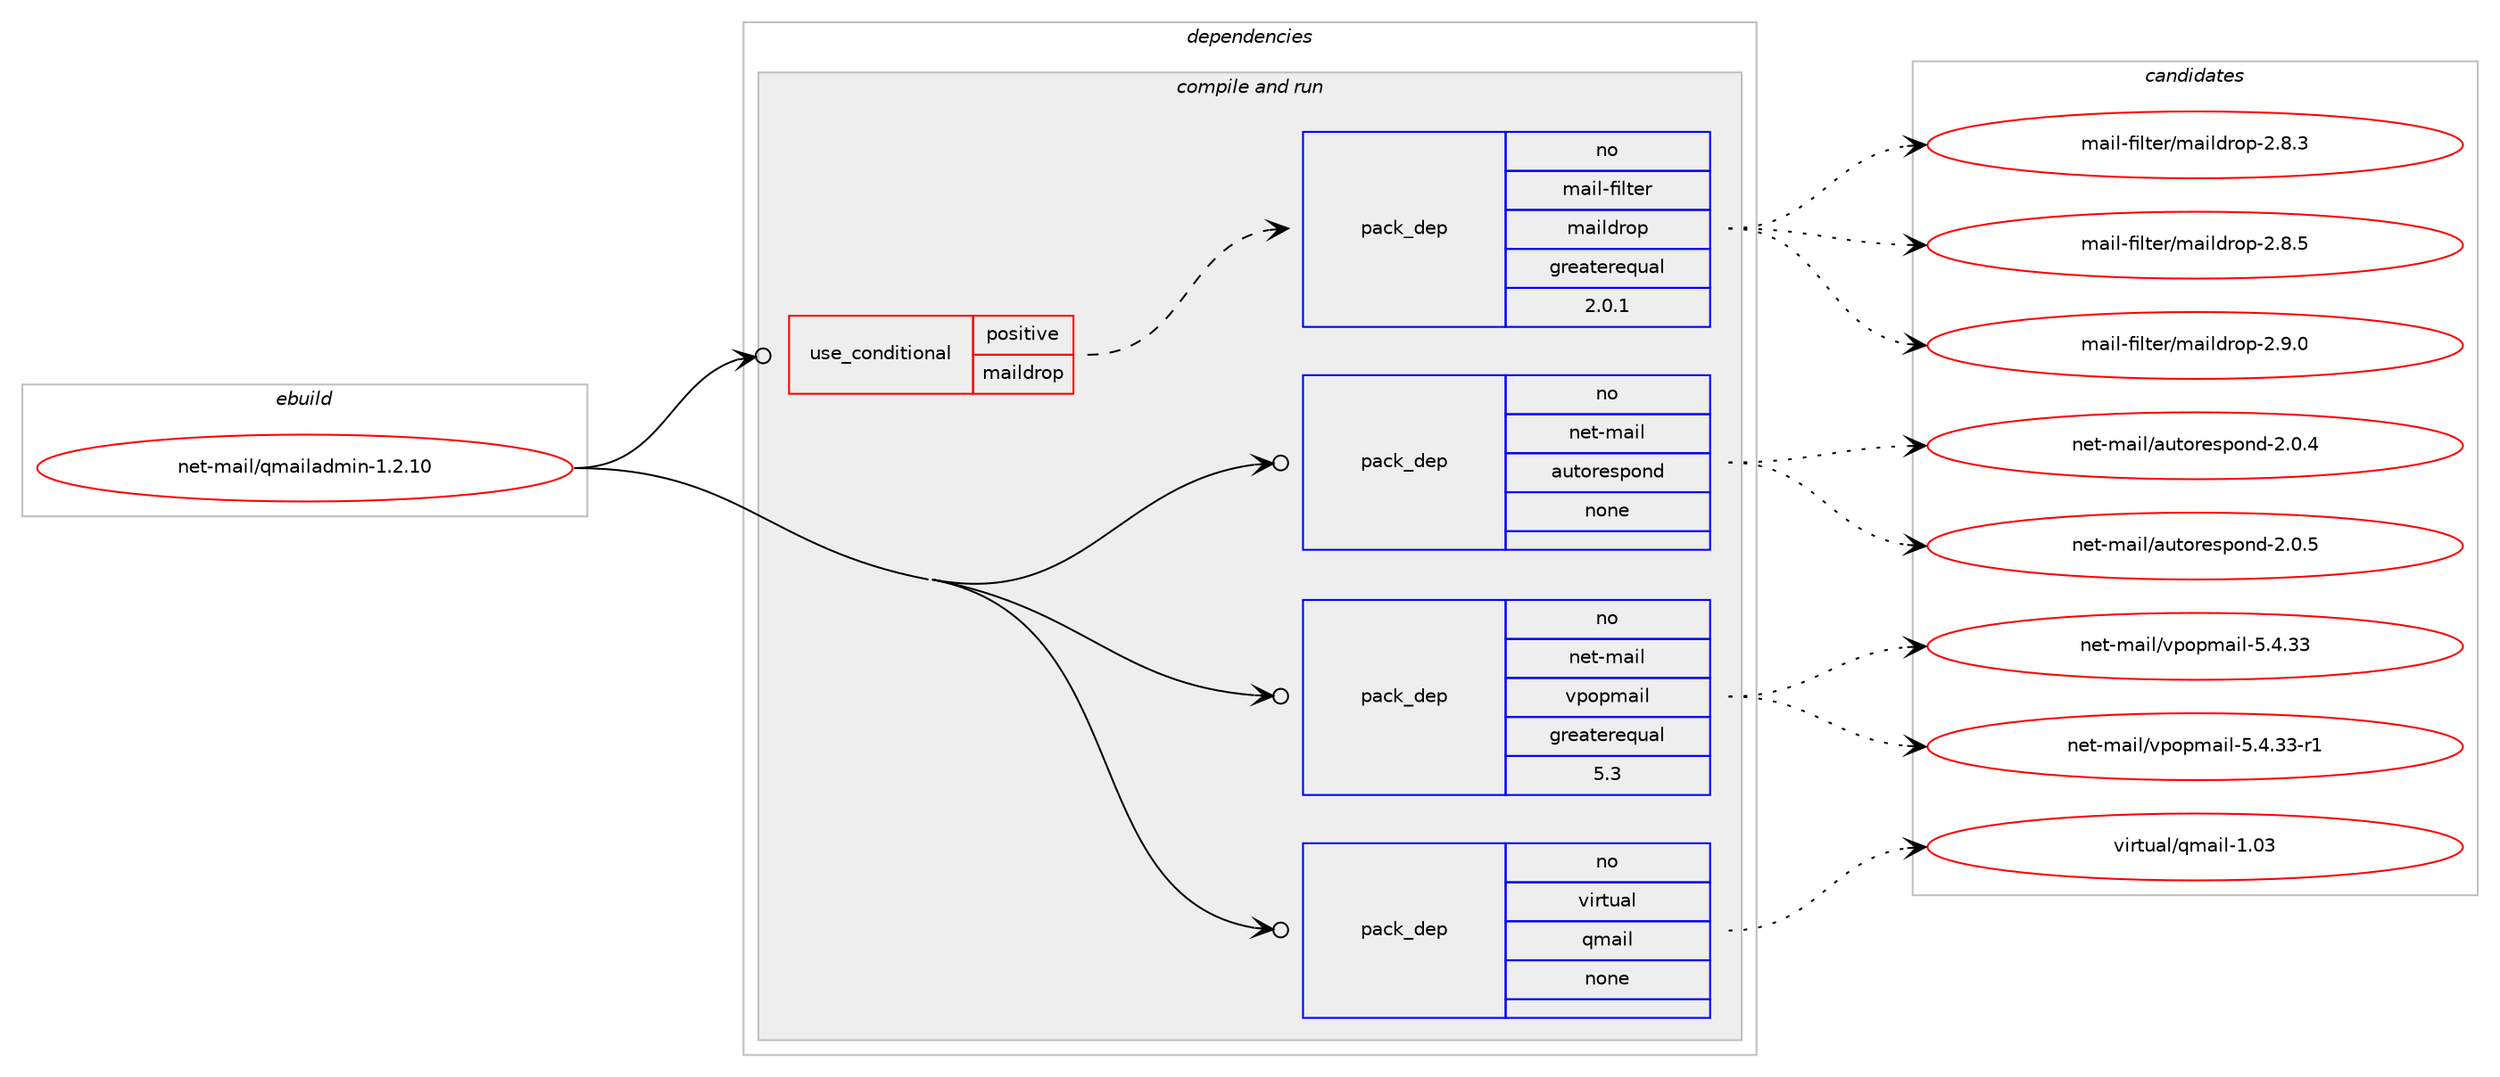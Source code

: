 digraph prolog {

# *************
# Graph options
# *************

newrank=true;
concentrate=true;
compound=true;
graph [rankdir=LR,fontname=Helvetica,fontsize=10,ranksep=1.5];#, ranksep=2.5, nodesep=0.2];
edge  [arrowhead=vee];
node  [fontname=Helvetica,fontsize=10];

# **********
# The ebuild
# **********

subgraph cluster_leftcol {
color=gray;
rank=same;
label=<<i>ebuild</i>>;
id [label="net-mail/qmailadmin-1.2.10", color=red, width=4, href="../net-mail/qmailadmin-1.2.10.svg"];
}

# ****************
# The dependencies
# ****************

subgraph cluster_midcol {
color=gray;
label=<<i>dependencies</i>>;
subgraph cluster_compile {
fillcolor="#eeeeee";
style=filled;
label=<<i>compile</i>>;
}
subgraph cluster_compileandrun {
fillcolor="#eeeeee";
style=filled;
label=<<i>compile and run</i>>;
subgraph cond104595 {
dependency422426 [label=<<TABLE BORDER="0" CELLBORDER="1" CELLSPACING="0" CELLPADDING="4"><TR><TD ROWSPAN="3" CELLPADDING="10">use_conditional</TD></TR><TR><TD>positive</TD></TR><TR><TD>maildrop</TD></TR></TABLE>>, shape=none, color=red];
subgraph pack310709 {
dependency422427 [label=<<TABLE BORDER="0" CELLBORDER="1" CELLSPACING="0" CELLPADDING="4" WIDTH="220"><TR><TD ROWSPAN="6" CELLPADDING="30">pack_dep</TD></TR><TR><TD WIDTH="110">no</TD></TR><TR><TD>mail-filter</TD></TR><TR><TD>maildrop</TD></TR><TR><TD>greaterequal</TD></TR><TR><TD>2.0.1</TD></TR></TABLE>>, shape=none, color=blue];
}
dependency422426:e -> dependency422427:w [weight=20,style="dashed",arrowhead="vee"];
}
id:e -> dependency422426:w [weight=20,style="solid",arrowhead="odotvee"];
subgraph pack310710 {
dependency422428 [label=<<TABLE BORDER="0" CELLBORDER="1" CELLSPACING="0" CELLPADDING="4" WIDTH="220"><TR><TD ROWSPAN="6" CELLPADDING="30">pack_dep</TD></TR><TR><TD WIDTH="110">no</TD></TR><TR><TD>net-mail</TD></TR><TR><TD>autorespond</TD></TR><TR><TD>none</TD></TR><TR><TD></TD></TR></TABLE>>, shape=none, color=blue];
}
id:e -> dependency422428:w [weight=20,style="solid",arrowhead="odotvee"];
subgraph pack310711 {
dependency422429 [label=<<TABLE BORDER="0" CELLBORDER="1" CELLSPACING="0" CELLPADDING="4" WIDTH="220"><TR><TD ROWSPAN="6" CELLPADDING="30">pack_dep</TD></TR><TR><TD WIDTH="110">no</TD></TR><TR><TD>net-mail</TD></TR><TR><TD>vpopmail</TD></TR><TR><TD>greaterequal</TD></TR><TR><TD>5.3</TD></TR></TABLE>>, shape=none, color=blue];
}
id:e -> dependency422429:w [weight=20,style="solid",arrowhead="odotvee"];
subgraph pack310712 {
dependency422430 [label=<<TABLE BORDER="0" CELLBORDER="1" CELLSPACING="0" CELLPADDING="4" WIDTH="220"><TR><TD ROWSPAN="6" CELLPADDING="30">pack_dep</TD></TR><TR><TD WIDTH="110">no</TD></TR><TR><TD>virtual</TD></TR><TR><TD>qmail</TD></TR><TR><TD>none</TD></TR><TR><TD></TD></TR></TABLE>>, shape=none, color=blue];
}
id:e -> dependency422430:w [weight=20,style="solid",arrowhead="odotvee"];
}
subgraph cluster_run {
fillcolor="#eeeeee";
style=filled;
label=<<i>run</i>>;
}
}

# **************
# The candidates
# **************

subgraph cluster_choices {
rank=same;
color=gray;
label=<<i>candidates</i>>;

subgraph choice310709 {
color=black;
nodesep=1;
choice10997105108451021051081161011144710997105108100114111112455046564651 [label="mail-filter/maildrop-2.8.3", color=red, width=4,href="../mail-filter/maildrop-2.8.3.svg"];
choice10997105108451021051081161011144710997105108100114111112455046564653 [label="mail-filter/maildrop-2.8.5", color=red, width=4,href="../mail-filter/maildrop-2.8.5.svg"];
choice10997105108451021051081161011144710997105108100114111112455046574648 [label="mail-filter/maildrop-2.9.0", color=red, width=4,href="../mail-filter/maildrop-2.9.0.svg"];
dependency422427:e -> choice10997105108451021051081161011144710997105108100114111112455046564651:w [style=dotted,weight="100"];
dependency422427:e -> choice10997105108451021051081161011144710997105108100114111112455046564653:w [style=dotted,weight="100"];
dependency422427:e -> choice10997105108451021051081161011144710997105108100114111112455046574648:w [style=dotted,weight="100"];
}
subgraph choice310710 {
color=black;
nodesep=1;
choice11010111645109971051084797117116111114101115112111110100455046484652 [label="net-mail/autorespond-2.0.4", color=red, width=4,href="../net-mail/autorespond-2.0.4.svg"];
choice11010111645109971051084797117116111114101115112111110100455046484653 [label="net-mail/autorespond-2.0.5", color=red, width=4,href="../net-mail/autorespond-2.0.5.svg"];
dependency422428:e -> choice11010111645109971051084797117116111114101115112111110100455046484652:w [style=dotted,weight="100"];
dependency422428:e -> choice11010111645109971051084797117116111114101115112111110100455046484653:w [style=dotted,weight="100"];
}
subgraph choice310711 {
color=black;
nodesep=1;
choice1101011164510997105108471181121111121099710510845534652465151 [label="net-mail/vpopmail-5.4.33", color=red, width=4,href="../net-mail/vpopmail-5.4.33.svg"];
choice11010111645109971051084711811211111210997105108455346524651514511449 [label="net-mail/vpopmail-5.4.33-r1", color=red, width=4,href="../net-mail/vpopmail-5.4.33-r1.svg"];
dependency422429:e -> choice1101011164510997105108471181121111121099710510845534652465151:w [style=dotted,weight="100"];
dependency422429:e -> choice11010111645109971051084711811211111210997105108455346524651514511449:w [style=dotted,weight="100"];
}
subgraph choice310712 {
color=black;
nodesep=1;
choice1181051141161179710847113109971051084549464851 [label="virtual/qmail-1.03", color=red, width=4,href="../virtual/qmail-1.03.svg"];
dependency422430:e -> choice1181051141161179710847113109971051084549464851:w [style=dotted,weight="100"];
}
}

}

